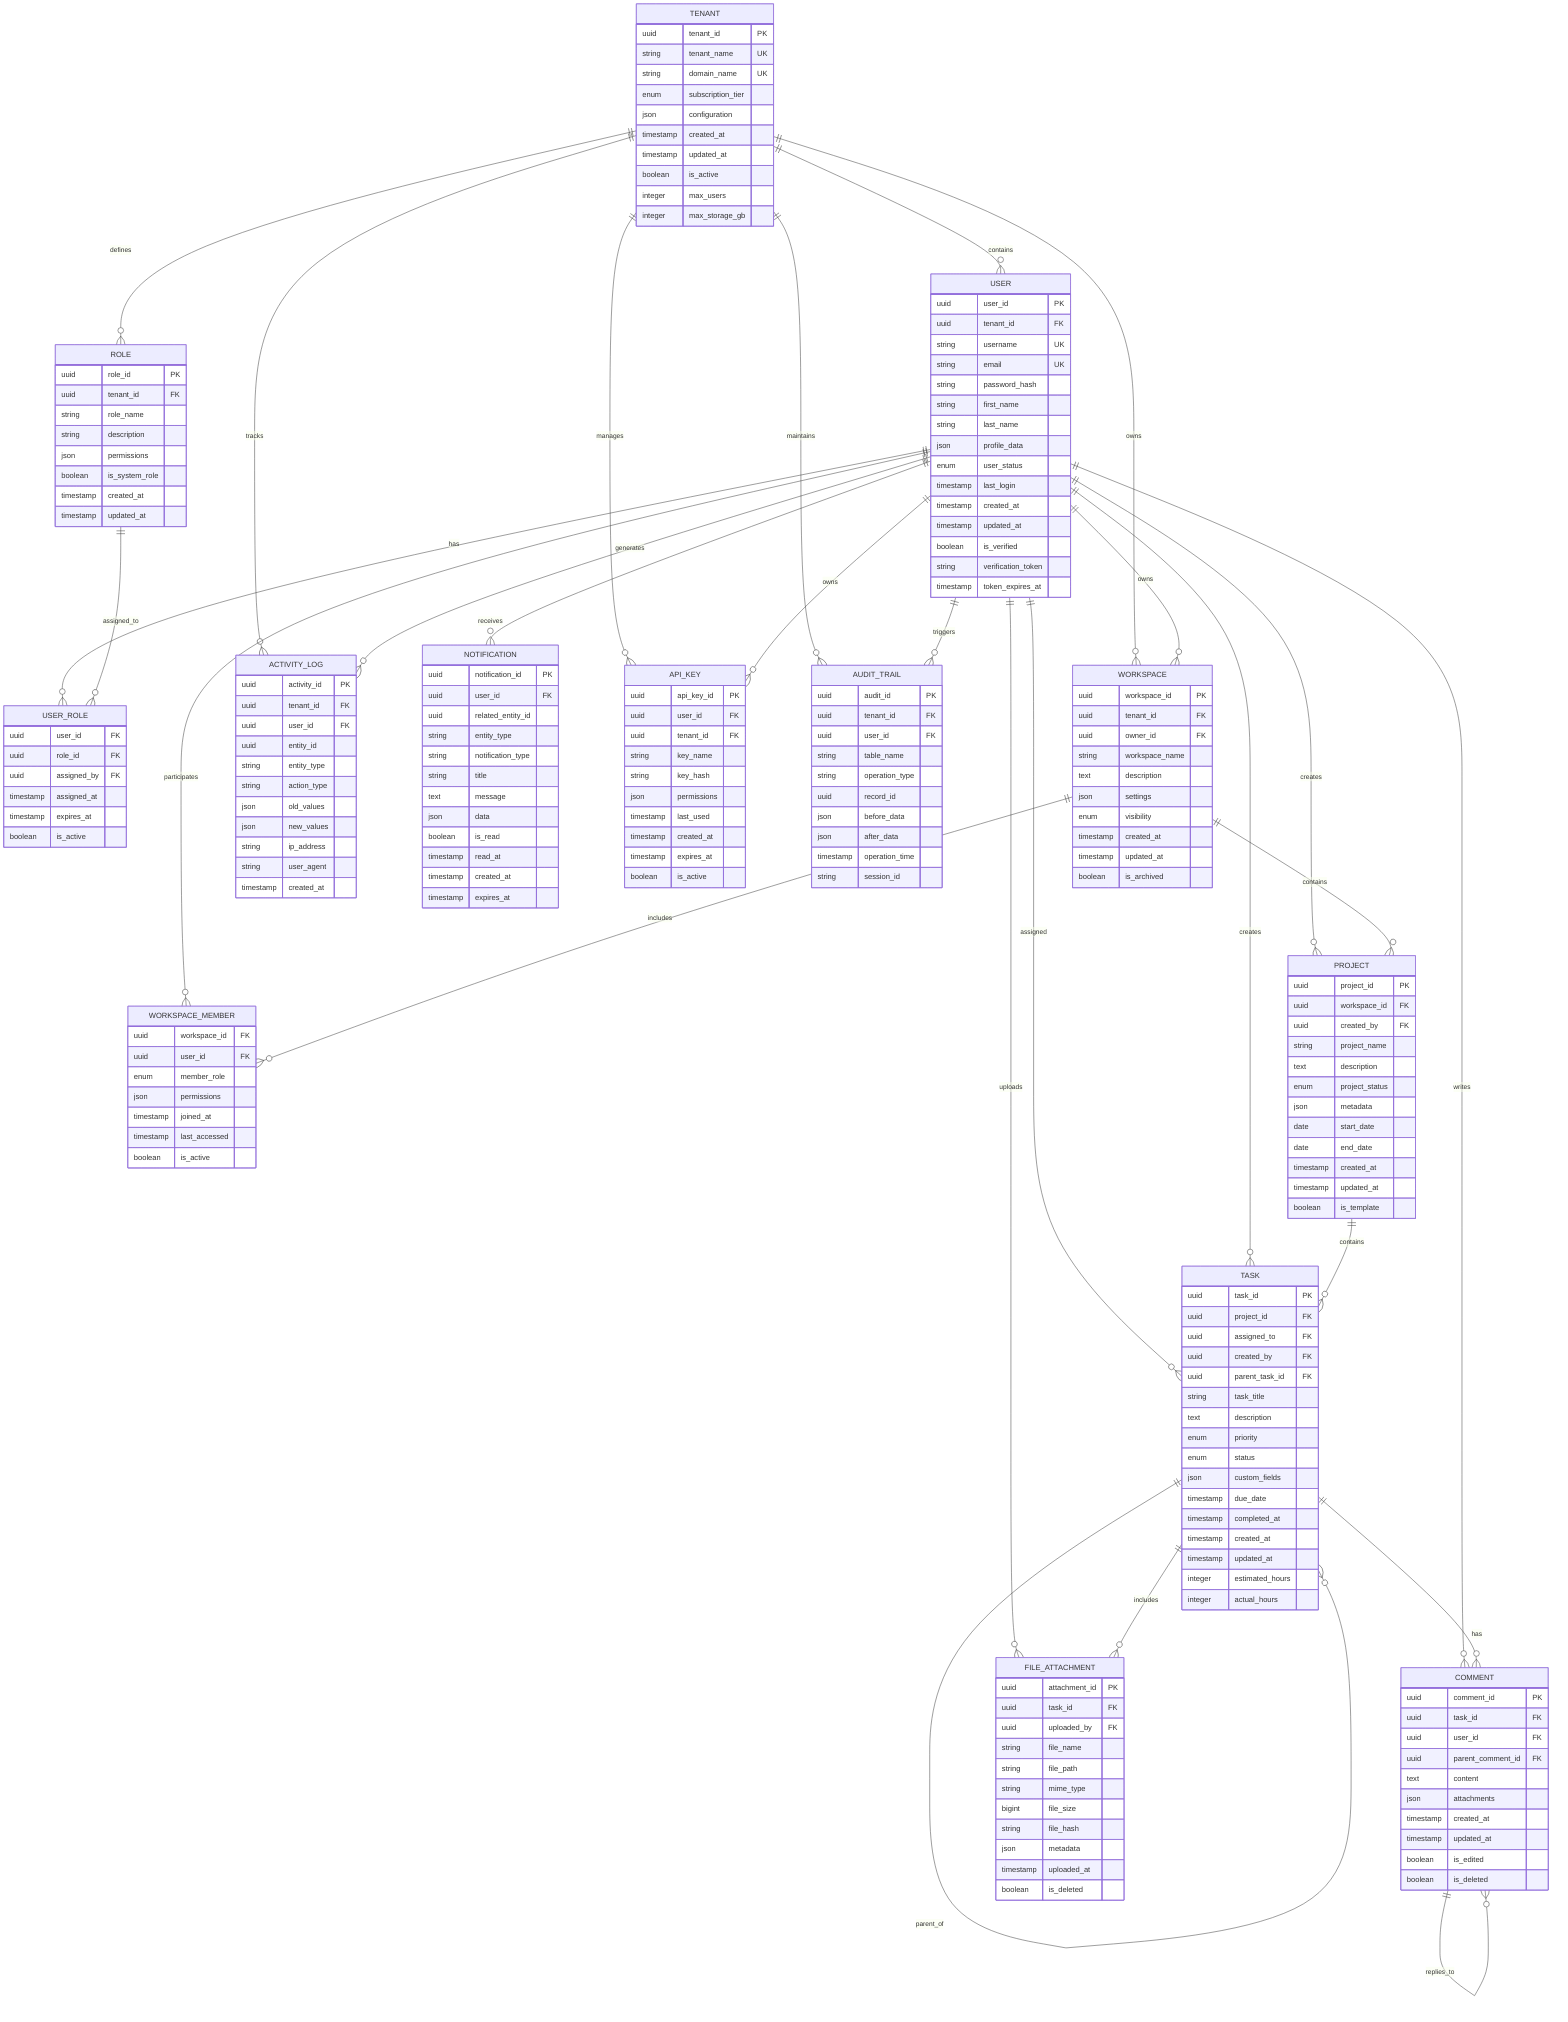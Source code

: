 erDiagram
    TENANT {
        uuid tenant_id PK
        string tenant_name UK
        string domain_name UK
        enum subscription_tier
        json configuration
        timestamp created_at
        timestamp updated_at
        boolean is_active
        integer max_users
        integer max_storage_gb
    }
    
    USER {
        uuid user_id PK
        uuid tenant_id FK
        string username UK
        string email UK
        string password_hash
        string first_name
        string last_name
        json profile_data
        enum user_status
        timestamp last_login
        timestamp created_at
        timestamp updated_at
        boolean is_verified
        string verification_token
        timestamp token_expires_at
    }
    
    ROLE {
        uuid role_id PK
        uuid tenant_id FK
        string role_name
        string description
        json permissions
        boolean is_system_role
        timestamp created_at
        timestamp updated_at
    }
    
    USER_ROLE {
        uuid user_id FK
        uuid role_id FK
        uuid assigned_by FK
        timestamp assigned_at
        timestamp expires_at
        boolean is_active
    }
    
    WORKSPACE {
        uuid workspace_id PK
        uuid tenant_id FK
        uuid owner_id FK
        string workspace_name
        text description
        json settings
        enum visibility
        timestamp created_at
        timestamp updated_at
        boolean is_archived
    }
    
    WORKSPACE_MEMBER {
        uuid workspace_id FK
        uuid user_id FK
        enum member_role
        json permissions
        timestamp joined_at
        timestamp last_accessed
        boolean is_active
    }
    
    PROJECT {
        uuid project_id PK
        uuid workspace_id FK
        uuid created_by FK
        string project_name
        text description
        enum project_status
        json metadata
        date start_date
        date end_date
        timestamp created_at
        timestamp updated_at
        boolean is_template
    }
    
    TASK {
        uuid task_id PK
        uuid project_id FK
        uuid assigned_to FK
        uuid created_by FK
        uuid parent_task_id FK
        string task_title
        text description
        enum priority
        enum status
        json custom_fields
        timestamp due_date
        timestamp completed_at
        timestamp created_at
        timestamp updated_at
        integer estimated_hours
        integer actual_hours
    }
    
    COMMENT {
        uuid comment_id PK
        uuid task_id FK
        uuid user_id FK
        uuid parent_comment_id FK
        text content
        json attachments
        timestamp created_at
        timestamp updated_at
        boolean is_edited
        boolean is_deleted
    }
    
    FILE_ATTACHMENT {
        uuid attachment_id PK
        uuid task_id FK
        uuid uploaded_by FK
        string file_name
        string file_path
        string mime_type
        bigint file_size
        string file_hash
        json metadata
        timestamp uploaded_at
        boolean is_deleted
    }
    
    ACTIVITY_LOG {
        uuid activity_id PK
        uuid tenant_id FK
        uuid user_id FK
        uuid entity_id
        string entity_type
        string action_type
        json old_values
        json new_values
        string ip_address
        string user_agent
        timestamp created_at
    }
    
    NOTIFICATION {
        uuid notification_id PK
        uuid user_id FK
        uuid related_entity_id
        string entity_type
        string notification_type
        string title
        text message
        json data
        boolean is_read
        timestamp read_at
        timestamp created_at
        timestamp expires_at
    }
    
    API_KEY {
        uuid api_key_id PK
        uuid user_id FK
        uuid tenant_id FK
        string key_name
        string key_hash
        json permissions
        timestamp last_used
        timestamp created_at
        timestamp expires_at
        boolean is_active
    }
    
    AUDIT_TRAIL {
        uuid audit_id PK
        uuid tenant_id FK
        uuid user_id FK
        string table_name
        string operation_type
        uuid record_id
        json before_data
        json after_data
        timestamp operation_time
        string session_id
    }
    
    TENANT ||--o{ USER : contains
    TENANT ||--o{ ROLE : defines
    TENANT ||--o{ WORKSPACE : owns
    TENANT ||--o{ ACTIVITY_LOG : tracks
    TENANT ||--o{ API_KEY : manages
    TENANT ||--o{ AUDIT_TRAIL : maintains
    
    USER ||--o{ USER_ROLE : has
    USER ||--o{ WORKSPACE : owns
    USER ||--o{ WORKSPACE_MEMBER : participates
    USER ||--o{ PROJECT : creates
    USER ||--o{ TASK : assigned
    USER ||--o{ TASK : creates
    USER ||--o{ COMMENT : writes
    USER ||--o{ FILE_ATTACHMENT : uploads
    USER ||--o{ ACTIVITY_LOG : generates
    USER ||--o{ NOTIFICATION : receives
    USER ||--o{ API_KEY : owns
    USER ||--o{ AUDIT_TRAIL : triggers
    
    ROLE ||--o{ USER_ROLE : assigned_to
    
    WORKSPACE ||--o{ WORKSPACE_MEMBER : includes
    WORKSPACE ||--o{ PROJECT : contains
    
    PROJECT ||--o{ TASK : contains
    
    TASK ||--o{ TASK : parent_of
    TASK ||--o{ COMMENT : has
    TASK ||--o{ FILE_ATTACHMENT : includes
    
    COMMENT ||--o{ COMMENT : replies_to